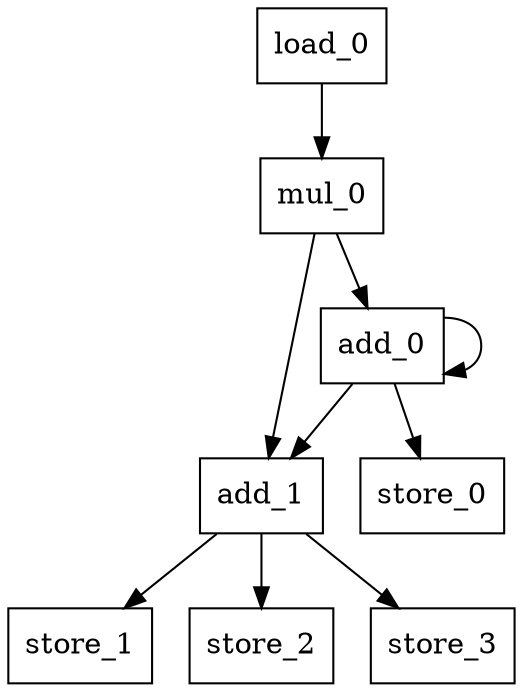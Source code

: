 digraph G{
	add_0[label="add_0";shape=rectangle];
	add_1[label="add_1";shape=rectangle];
	mul_0[label="mul_0";shape=rectangle];
	load_0[label="load_0";shape=rectangle];
	store_0[label="store_0";shape=rectangle];
	store_1[label="store_1";shape=rectangle];
	store_2[label="store_2";shape=rectangle];
	store_3[label="store_3";shape=rectangle];
add_0->add_0;
add_0->add_1;
add_0->store_0;
add_1->store_1;
add_1->store_2;
add_1->store_3;
load_0->mul_0;
mul_0->add_0;
mul_0->add_1;
}
